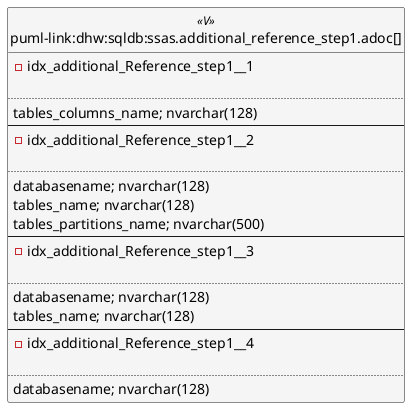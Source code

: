 @startuml
left to right direction
'top to bottom direction
hide circle
'avoide "." issues:
set namespaceSeparator none


skinparam class {
  BackgroundColor White
  BackgroundColor<<FN>> Yellow
  BackgroundColor<<FS>> Yellow
  BackgroundColor<<FT>> LightGray
  BackgroundColor<<IF>> Yellow
  BackgroundColor<<IS>> Yellow
  BackgroundColor<<P>> Aqua
  BackgroundColor<<PC>> Aqua
  BackgroundColor<<SN>> Yellow
  BackgroundColor<<SO>> SlateBlue
  BackgroundColor<<TF>> LightGray
  BackgroundColor<<TR>> Tomato
  BackgroundColor<<U>> White
  BackgroundColor<<V>> WhiteSmoke
  BackgroundColor<<X>> Aqua
  BackgroundColor<<external>> AliceBlue
}


entity "puml-link:dhw:sqldb:ssas.additional_reference_step1.adoc[]" as ssas.additional_Reference_step1 << V >> {
- idx_additional_Reference_step1__1

..
tables_columns_name; nvarchar(128)
--
- idx_additional_Reference_step1__2

..
databasename; nvarchar(128)
tables_name; nvarchar(128)
tables_partitions_name; nvarchar(500)
--
- idx_additional_Reference_step1__3

..
databasename; nvarchar(128)
tables_name; nvarchar(128)
--
- idx_additional_Reference_step1__4

..
databasename; nvarchar(128)
}


@enduml

